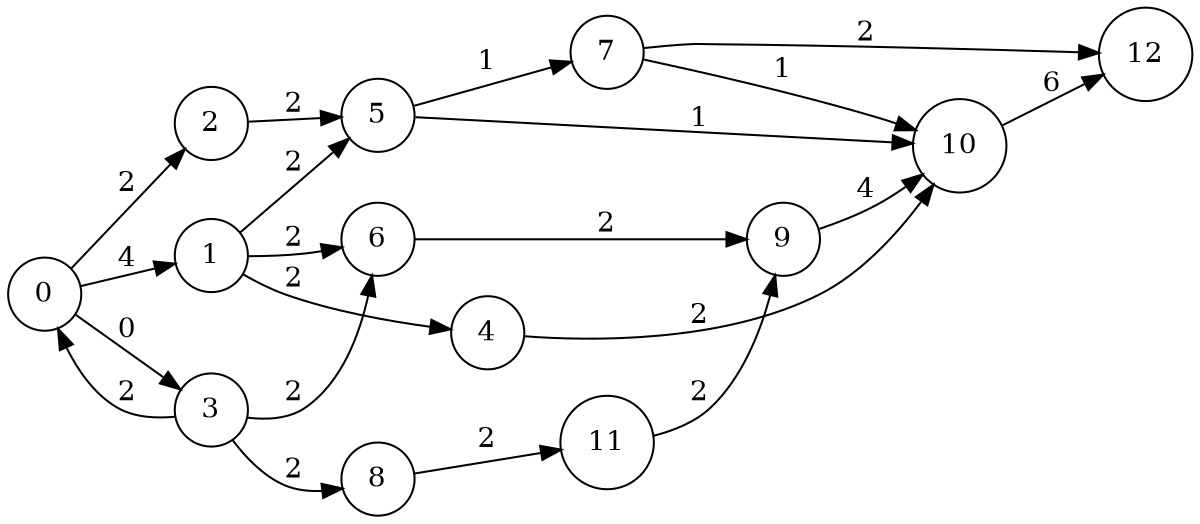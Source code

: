 digraph my_graph {
    rankdir=LR;
    size="8,5"
    node [shape = circle];
    7 -> 10 [label="1"];
    7 -> 12 [label="2"];
    5 -> 7 [label="1"];
    5 -> 10 [label="1"];
    9 -> 10 [label="4"];
    11 -> 9 [label="2"];
    8 -> 11 [label="2"];
    6 -> 9 [label="2"];
    10 -> 12 [label="6"];
    2 -> 5 [label="2"];
    4 -> 10 [label="2"];
    1 -> 5 [label="2"];
    1 -> 6 [label="2"];
    1 -> 4 [label="2"];
    3 -> 8 [label="2"];
    3 -> 6 [label="2"];
    3 -> 0 [label="2"];
    0 -> 1 [label="4"];
    0 -> 2 [label="2"];
    0 -> 3 [label="0"];
}
